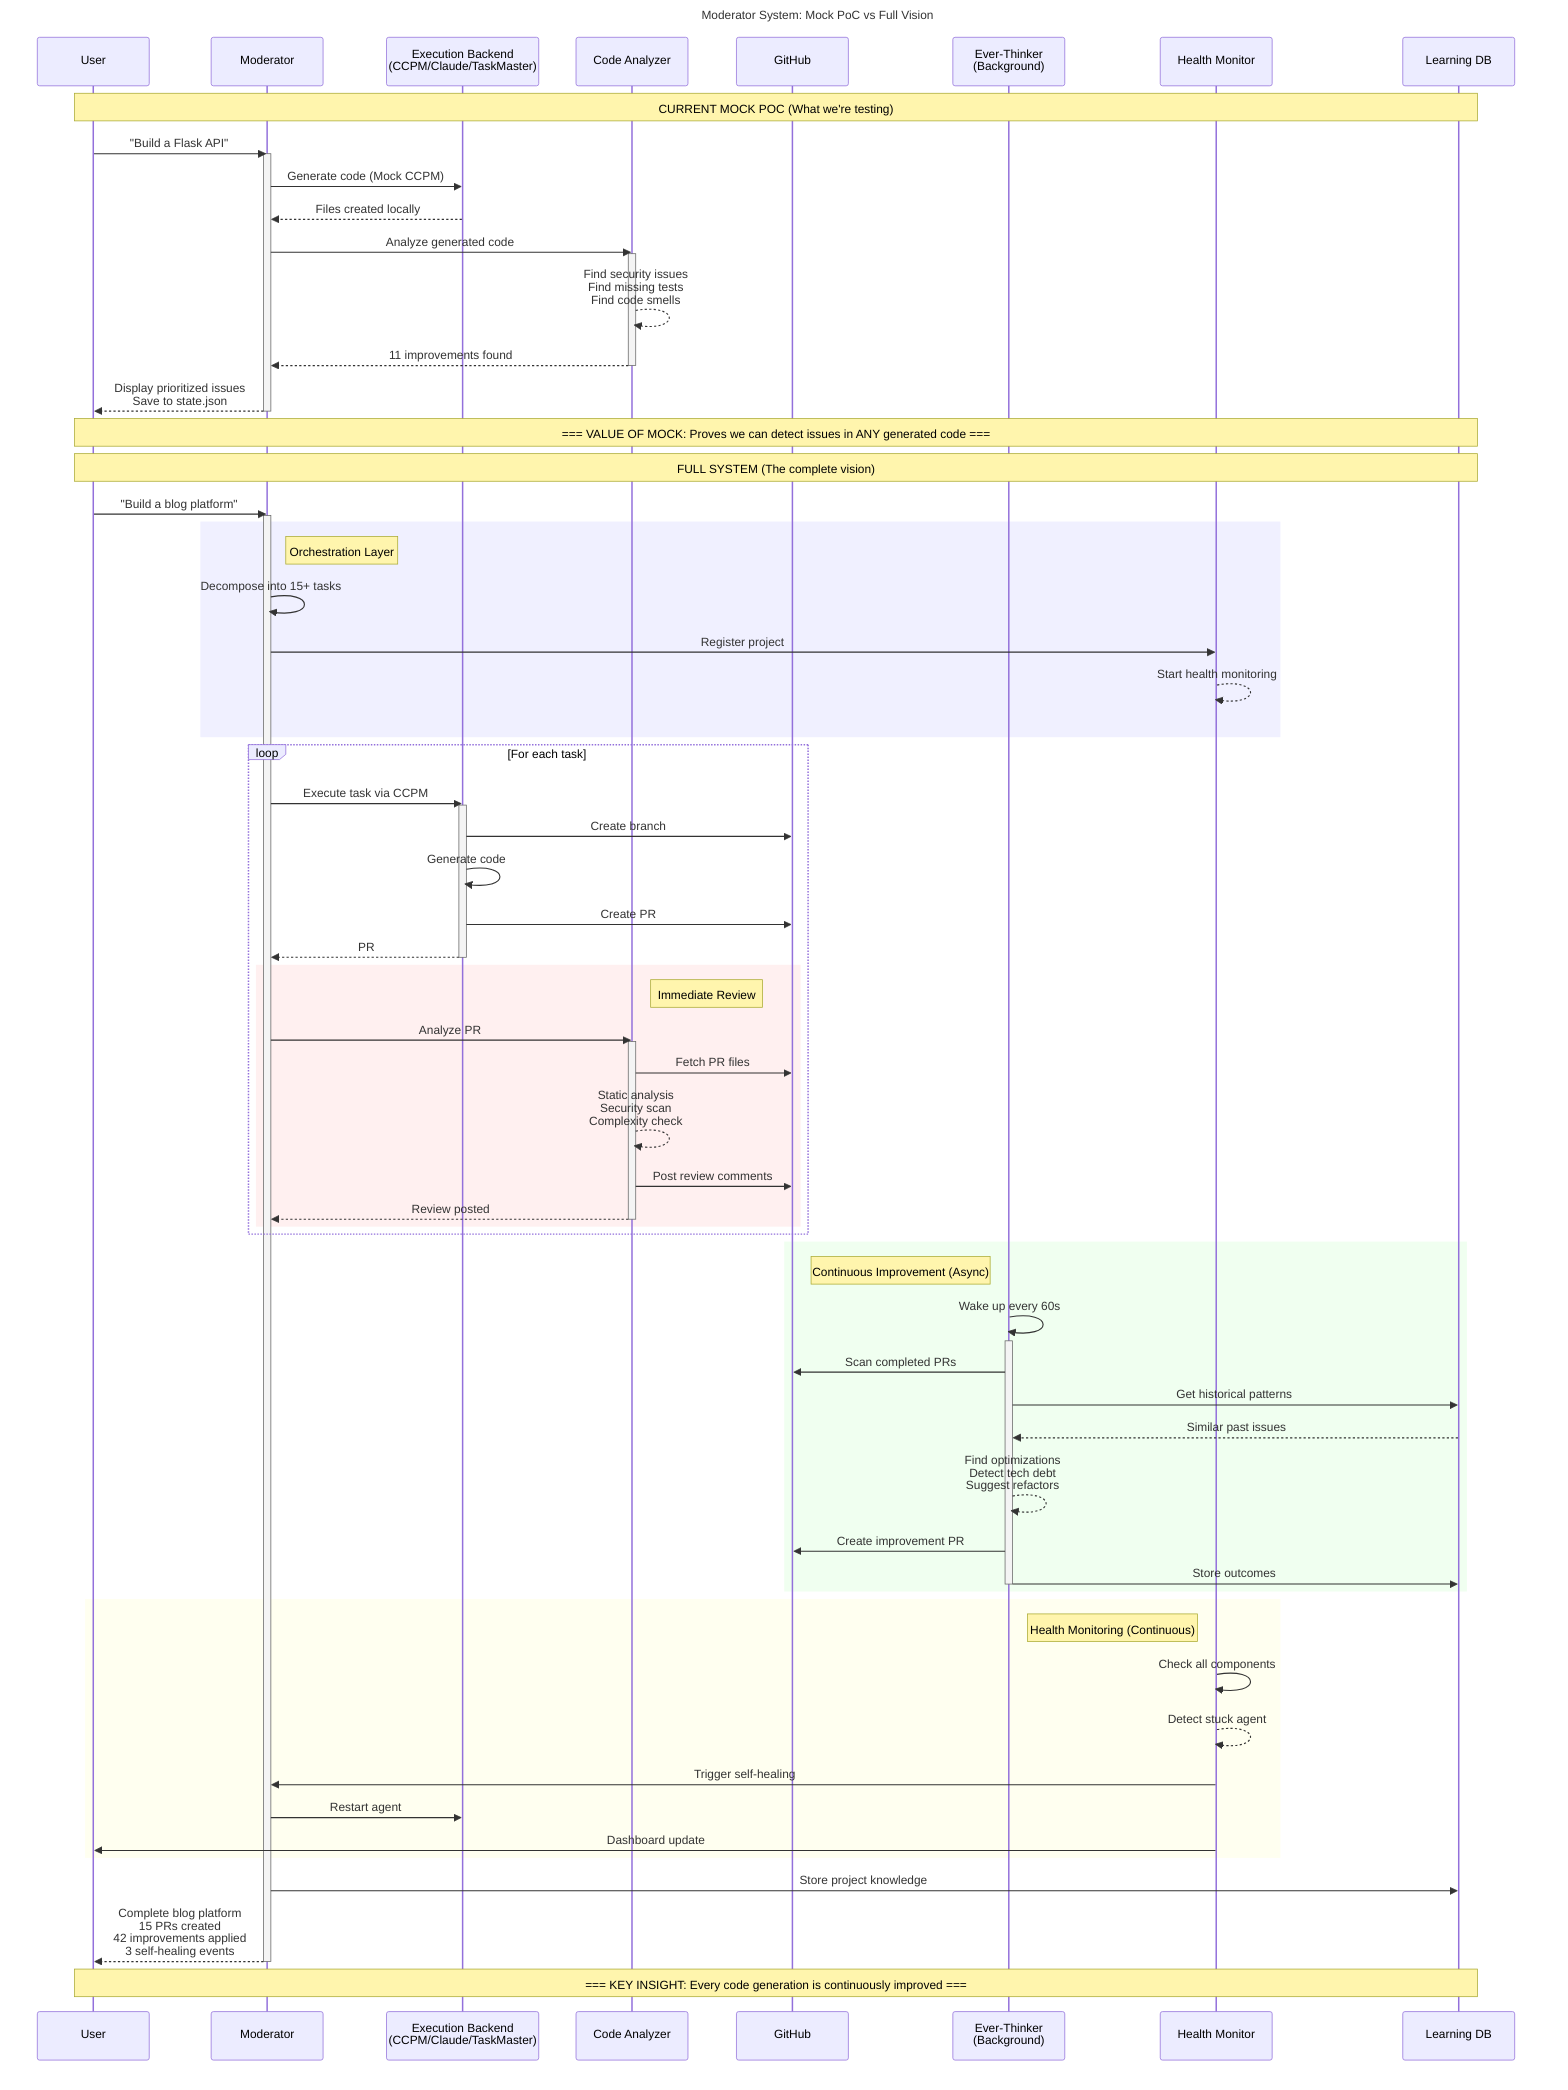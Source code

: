 sequenceDiagram
    title Moderator System: Mock PoC vs Full Vision

    participant User
    participant Moderator
    participant ExecutionBackend as Execution Backend<br/>(CCPM/Claude/TaskMaster)
    participant Analyzer as Code Analyzer
    participant GitHub
    participant EverThinker as Ever-Thinker<br/>(Background)
    participant Monitor as Health Monitor
    participant Learning as Learning DB

    Note over User, Learning: CURRENT MOCK POC (What we're testing)
    
    User->>Moderator: "Build a Flask API"
    activate Moderator
    Moderator->>ExecutionBackend: Generate code (Mock CCPM)
    ExecutionBackend-->>Moderator: Files created locally
    Moderator->>Analyzer: Analyze generated code
    activate Analyzer
    Analyzer-->>Analyzer: Find security issues<br/>Find missing tests<br/>Find code smells
    Analyzer-->>Moderator: 11 improvements found
    deactivate Analyzer
    Moderator-->>User: Display prioritized issues<br/>Save to state.json
    deactivate Moderator

    Note over User, Learning: === VALUE OF MOCK: Proves we can detect issues in ANY generated code ===

    Note over User, Learning: FULL SYSTEM (The complete vision)
    
    User->>Moderator: "Build a blog platform"
    activate Moderator
    
    rect rgb(240, 240, 255)
        Note right of Moderator: Orchestration Layer
        Moderator->>Moderator: Decompose into 15+ tasks
        Moderator->>Monitor: Register project
        Monitor-->>Monitor: Start health monitoring
    end
    
    loop For each task
        Moderator->>ExecutionBackend: Execute task via CCPM
        activate ExecutionBackend
        ExecutionBackend->>GitHub: Create branch
        ExecutionBackend->>ExecutionBackend: Generate code
        ExecutionBackend->>GitHub: Create PR
        ExecutionBackend-->>Moderator: PR #123 created
        deactivate ExecutionBackend
        
        rect rgb(255, 240, 240)
            Note right of Analyzer: Immediate Review
            Moderator->>Analyzer: Analyze PR
            activate Analyzer
            Analyzer->>GitHub: Fetch PR files
            Analyzer-->>Analyzer: Static analysis<br/>Security scan<br/>Complexity check
            Analyzer->>GitHub: Post review comments
            Analyzer-->>Moderator: Review posted
            deactivate Analyzer
        end
    end
    
    rect rgb(240, 255, 240)
        Note left of EverThinker: Continuous Improvement (Async)
        EverThinker->>EverThinker: Wake up every 60s
        activate EverThinker
        EverThinker->>GitHub: Scan completed PRs
        EverThinker->>Learning: Get historical patterns
        Learning-->>EverThinker: Similar past issues
        EverThinker-->>EverThinker: Find optimizations<br/>Detect tech debt<br/>Suggest refactors
        EverThinker->>GitHub: Create improvement PR
        EverThinker->>Learning: Store outcomes
        deactivate EverThinker
    end
    
    rect rgb(255, 255, 240)
        Note left of Monitor: Health Monitoring (Continuous)
        Monitor->>Monitor: Check all components
        Monitor-->>Monitor: Detect stuck agent
        Monitor->>Moderator: Trigger self-healing
        Moderator->>ExecutionBackend: Restart agent
        Monitor->>User: Dashboard update
    end
    
    Moderator->>Learning: Store project knowledge
    Moderator-->>User: Complete blog platform<br/>15 PRs created<br/>42 improvements applied<br/>3 self-healing events
    deactivate Moderator

    Note over User, Learning: === KEY INSIGHT: Every code generation is continuously improved ===